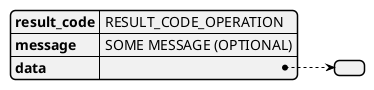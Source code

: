 @startjson
{
    "result_code": "RESULT_CODE_OPERATION",
    "message": "SOME MESSAGE (OPTIONAL)",
    "data": {}
}
@endjson